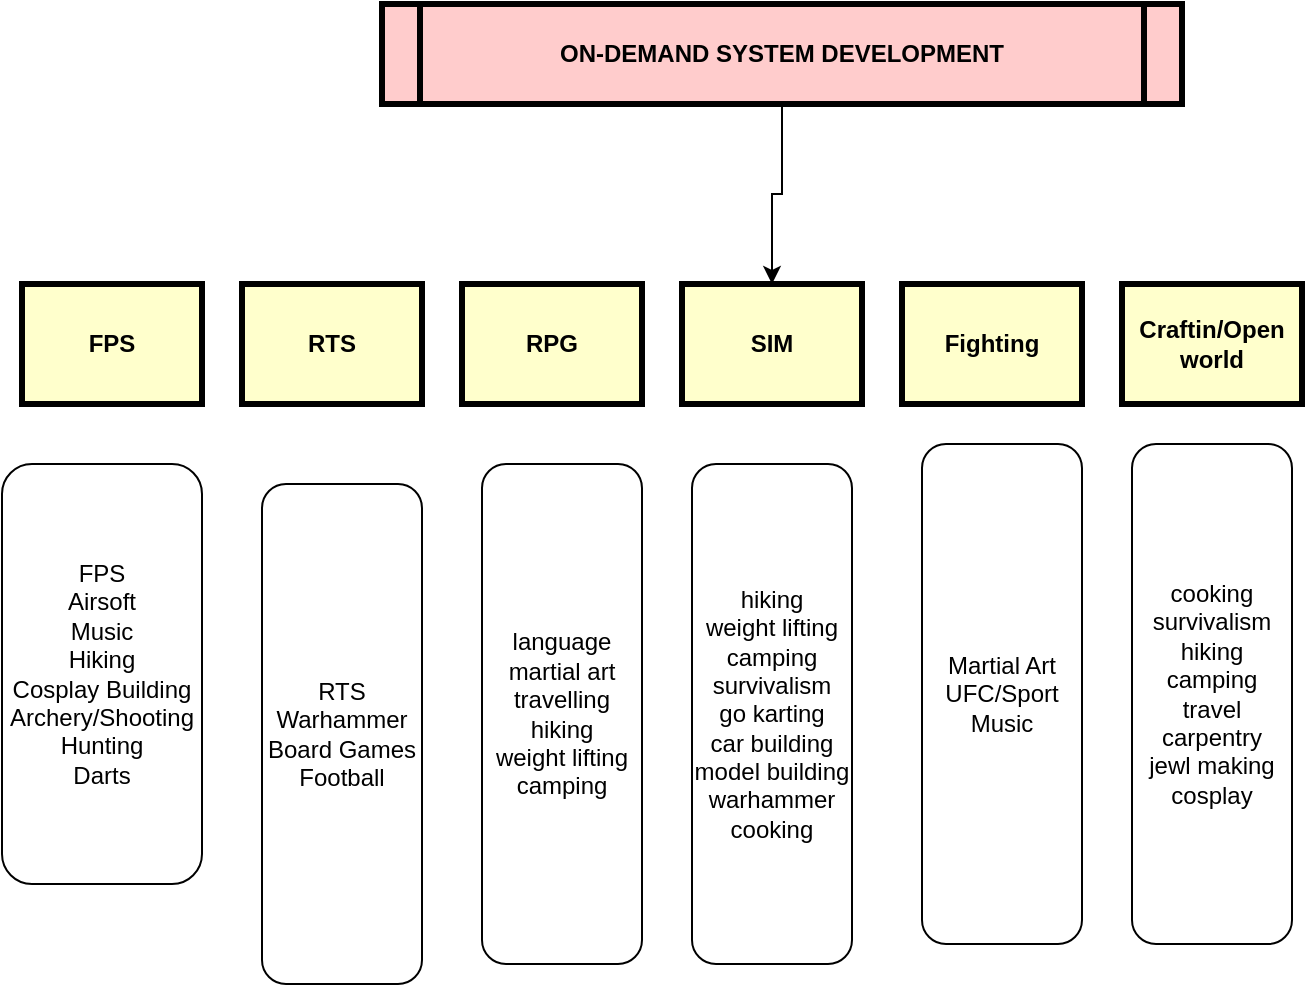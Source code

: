 <mxfile version="13.6.6" type="github">
  <diagram name="Page-1" id="c7558073-3199-34d8-9f00-42111426c3f3">
    <mxGraphModel dx="1182" dy="1911" grid="1" gridSize="10" guides="1" tooltips="1" connect="1" arrows="1" fold="1" page="1" pageScale="1" pageWidth="826" pageHeight="1169" background="#ffffff" math="0" shadow="0">
      <root>
        <mxCell id="0" />
        <mxCell id="1" parent="0" />
        <mxCell id="4" value="FPS" style="whiteSpace=wrap;align=center;verticalAlign=middle;fontStyle=1;strokeWidth=3;fillColor=#FFFFCC" parent="1" vertex="1">
          <mxGeometry x="60" y="140" width="90" height="60" as="geometry" />
        </mxCell>
        <mxCell id="9l9WeW9xyDhof0BqgNnj-104" style="edgeStyle=orthogonalEdgeStyle;rounded=0;orthogonalLoop=1;jettySize=auto;html=1;exitX=0.5;exitY=1;exitDx=0;exitDy=0;entryX=0.5;entryY=0;entryDx=0;entryDy=0;" edge="1" parent="1" source="5" target="9l9WeW9xyDhof0BqgNnj-98">
          <mxGeometry relative="1" as="geometry" />
        </mxCell>
        <mxCell id="5" value="ON-DEMAND SYSTEM DEVELOPMENT" style="shape=process;whiteSpace=wrap;align=center;verticalAlign=middle;size=0.048;fontStyle=1;strokeWidth=3;fillColor=#FFCCCC" parent="1" vertex="1">
          <mxGeometry x="240.0" width="400" height="50" as="geometry" />
        </mxCell>
        <mxCell id="9l9WeW9xyDhof0BqgNnj-96" value="RTS" style="whiteSpace=wrap;align=center;verticalAlign=middle;fontStyle=1;strokeWidth=3;fillColor=#FFFFCC" vertex="1" parent="1">
          <mxGeometry x="170" y="140" width="90" height="60" as="geometry" />
        </mxCell>
        <mxCell id="9l9WeW9xyDhof0BqgNnj-97" value="RPG" style="whiteSpace=wrap;align=center;verticalAlign=middle;fontStyle=1;strokeWidth=3;fillColor=#FFFFCC" vertex="1" parent="1">
          <mxGeometry x="280" y="140" width="90" height="60" as="geometry" />
        </mxCell>
        <mxCell id="9l9WeW9xyDhof0BqgNnj-98" value="SIM" style="whiteSpace=wrap;align=center;verticalAlign=middle;fontStyle=1;strokeWidth=3;fillColor=#FFFFCC" vertex="1" parent="1">
          <mxGeometry x="390" y="140" width="90" height="60" as="geometry" />
        </mxCell>
        <mxCell id="9l9WeW9xyDhof0BqgNnj-99" value="Fighting" style="whiteSpace=wrap;align=center;verticalAlign=middle;fontStyle=1;strokeWidth=3;fillColor=#FFFFCC" vertex="1" parent="1">
          <mxGeometry x="500" y="140" width="90" height="60" as="geometry" />
        </mxCell>
        <mxCell id="9l9WeW9xyDhof0BqgNnj-100" value="Craftin/Open world" style="whiteSpace=wrap;align=center;verticalAlign=middle;fontStyle=1;strokeWidth=3;fillColor=#FFFFCC" vertex="1" parent="1">
          <mxGeometry x="610" y="140" width="90" height="60" as="geometry" />
        </mxCell>
        <mxCell id="9l9WeW9xyDhof0BqgNnj-106" value="FPS&lt;br&gt;Airsoft&lt;br&gt;Music&lt;br&gt;Hiking&lt;br&gt;Cosplay Building&lt;br&gt;Archery/Shooting&lt;br&gt;Hunting&lt;br&gt;Darts&lt;br&gt;" style="rounded=1;whiteSpace=wrap;html=1;" vertex="1" parent="1">
          <mxGeometry x="50" y="230" width="100" height="210" as="geometry" />
        </mxCell>
        <mxCell id="9l9WeW9xyDhof0BqgNnj-107" value="RTS&lt;br&gt;Warhammer&lt;br&gt;Board Games&lt;br&gt;Football&lt;br&gt;" style="rounded=1;whiteSpace=wrap;html=1;" vertex="1" parent="1">
          <mxGeometry x="180" y="240" width="80" height="250" as="geometry" />
        </mxCell>
        <mxCell id="9l9WeW9xyDhof0BqgNnj-108" value="Martial Art&lt;br&gt;UFC/Sport&lt;br&gt;Music&lt;br&gt;" style="rounded=1;whiteSpace=wrap;html=1;" vertex="1" parent="1">
          <mxGeometry x="510" y="220" width="80" height="250" as="geometry" />
        </mxCell>
        <mxCell id="9l9WeW9xyDhof0BqgNnj-109" value="language&lt;br&gt;martial art&lt;br&gt;travelling&lt;br&gt;hiking&lt;br&gt;weight lifting&lt;br&gt;camping" style="rounded=1;whiteSpace=wrap;html=1;" vertex="1" parent="1">
          <mxGeometry x="290" y="230" width="80" height="250" as="geometry" />
        </mxCell>
        <mxCell id="9l9WeW9xyDhof0BqgNnj-110" value="hiking&lt;br&gt;weight lifting&lt;br&gt;camping&lt;br&gt;survivalism&lt;br&gt;go karting&lt;br&gt;car building&lt;br&gt;model building&lt;br&gt;warhammer&lt;br&gt;cooking&lt;br&gt;" style="rounded=1;whiteSpace=wrap;html=1;" vertex="1" parent="1">
          <mxGeometry x="395" y="230" width="80" height="250" as="geometry" />
        </mxCell>
        <mxCell id="9l9WeW9xyDhof0BqgNnj-111" value="cooking&lt;br&gt;survivalism&lt;br&gt;hiking&lt;br&gt;camping&lt;br&gt;travel&lt;br&gt;carpentry&lt;br&gt;jewl making&lt;br&gt;cosplay&lt;br&gt;" style="rounded=1;whiteSpace=wrap;html=1;" vertex="1" parent="1">
          <mxGeometry x="615" y="220" width="80" height="250" as="geometry" />
        </mxCell>
      </root>
    </mxGraphModel>
  </diagram>
</mxfile>
